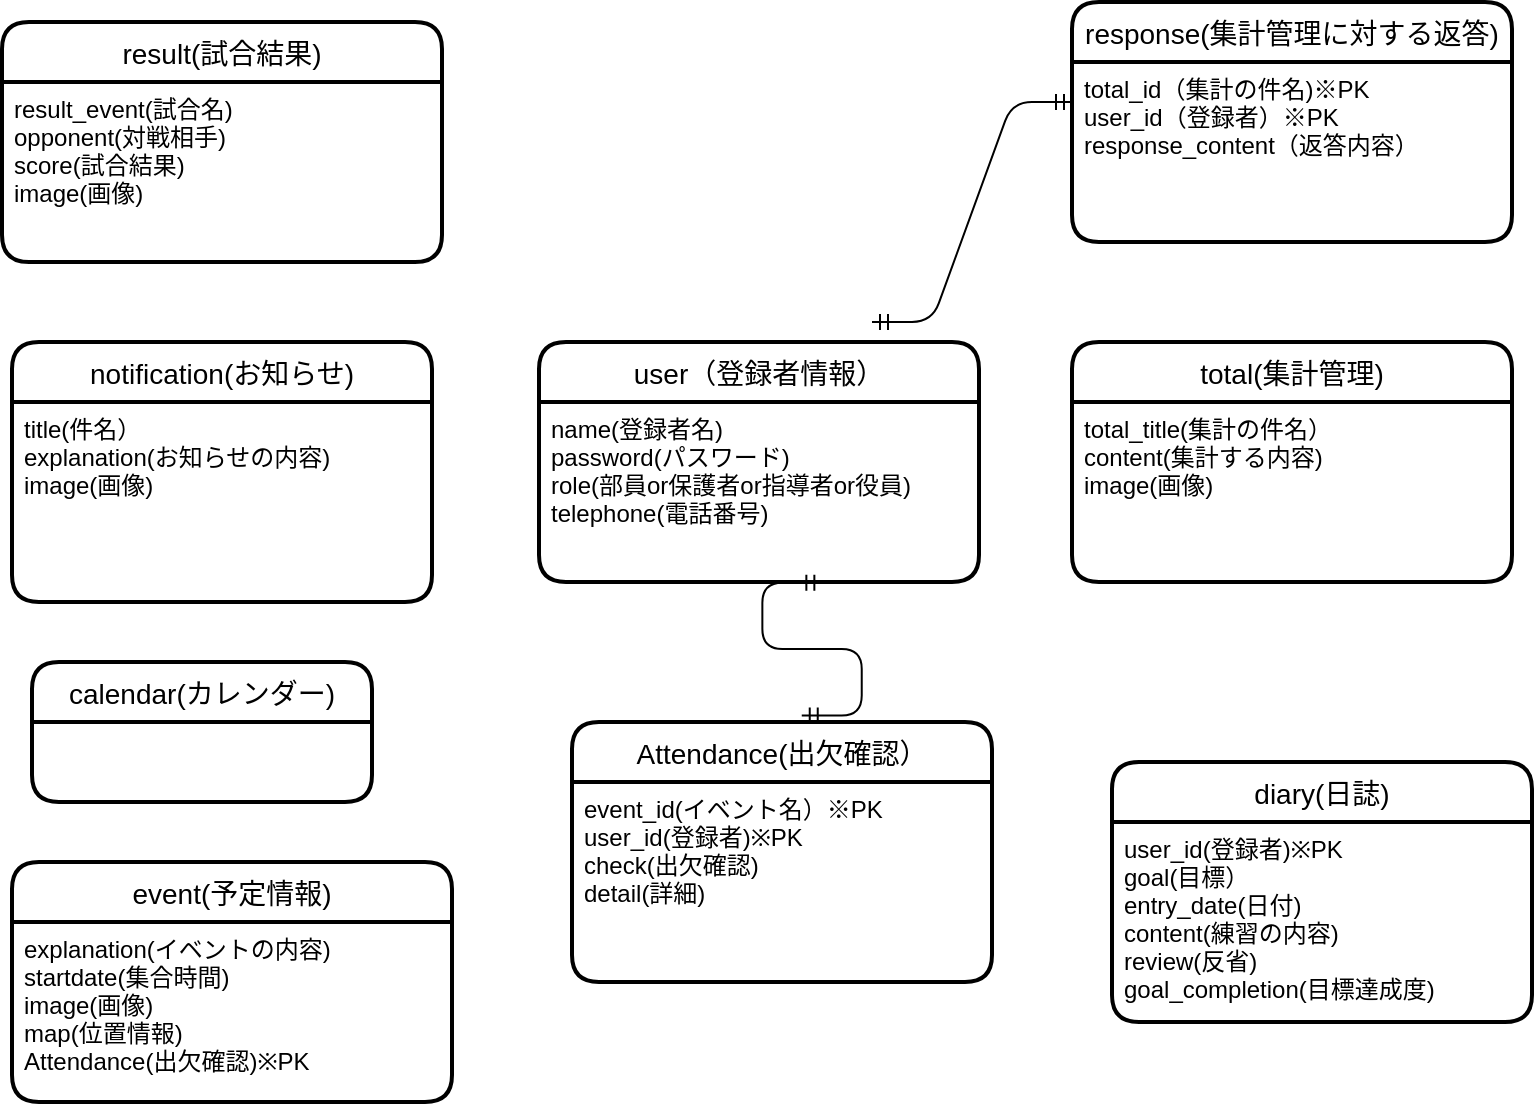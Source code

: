 <mxfile>
    <diagram id="7C2Q2wE3MorJdABBJiWI" name="ページ1">
        <mxGraphModel dx="710" dy="563" grid="1" gridSize="10" guides="1" tooltips="1" connect="1" arrows="1" fold="1" page="1" pageScale="1" pageWidth="827" pageHeight="1169" math="0" shadow="0">
            <root>
                <mxCell id="0"/>
                <mxCell id="1" parent="0"/>
                <mxCell id="2" value="user（登録者情報）" style="swimlane;childLayout=stackLayout;horizontal=1;startSize=30;horizontalStack=0;rounded=1;fontSize=14;fontStyle=0;strokeWidth=2;resizeParent=0;resizeLast=1;shadow=0;dashed=0;align=center;" parent="1" vertex="1">
                    <mxGeometry x="303.5" y="230" width="220" height="120" as="geometry"/>
                </mxCell>
                <mxCell id="3" value="name(登録者名)&#10;password(パスワード)&#10;role(部員or保護者or指導者or役員)&#10;telephone(電話番号)" style="align=left;strokeColor=none;fillColor=none;spacingLeft=4;fontSize=12;verticalAlign=top;resizable=0;rotatable=0;part=1;" parent="2" vertex="1">
                    <mxGeometry y="30" width="220" height="90" as="geometry"/>
                </mxCell>
                <mxCell id="4" value="notification(お知らせ)" style="swimlane;childLayout=stackLayout;horizontal=1;startSize=30;horizontalStack=0;rounded=1;fontSize=14;fontStyle=0;strokeWidth=2;resizeParent=0;resizeLast=1;shadow=0;dashed=0;align=center;" parent="1" vertex="1">
                    <mxGeometry x="40" y="230" width="210" height="130" as="geometry"/>
                </mxCell>
                <mxCell id="5" value="title(件名）&#10;explanation(お知らせの内容)&#10;image(画像)" style="align=left;strokeColor=none;fillColor=none;spacingLeft=4;fontSize=12;verticalAlign=top;resizable=0;rotatable=0;part=1;" parent="4" vertex="1">
                    <mxGeometry y="30" width="210" height="100" as="geometry"/>
                </mxCell>
                <mxCell id="6" value="calendar(カレンダー)" style="swimlane;childLayout=stackLayout;horizontal=1;startSize=30;horizontalStack=0;rounded=1;fontSize=14;fontStyle=0;strokeWidth=2;resizeParent=0;resizeLast=1;shadow=0;dashed=0;align=center;" vertex="1" parent="1">
                    <mxGeometry x="50" y="390" width="170" height="70" as="geometry">
                        <mxRectangle x="40" y="430" width="170" height="30" as="alternateBounds"/>
                    </mxGeometry>
                </mxCell>
                <mxCell id="11" value="Attendance(出欠確認）" style="swimlane;childLayout=stackLayout;horizontal=1;startSize=30;horizontalStack=0;rounded=1;fontSize=14;fontStyle=0;strokeWidth=2;resizeParent=0;resizeLast=1;shadow=0;dashed=0;align=center;" vertex="1" parent="1">
                    <mxGeometry x="320" y="420" width="210" height="130" as="geometry"/>
                </mxCell>
                <mxCell id="12" value="event_id(イベント名）※PK&#10;user_id(登録者)※PK&#10;check(出欠確認)&#10;detail(詳細)" style="align=left;strokeColor=none;fillColor=none;spacingLeft=4;fontSize=12;verticalAlign=top;resizable=0;rotatable=0;part=1;" vertex="1" parent="11">
                    <mxGeometry y="30" width="210" height="100" as="geometry"/>
                </mxCell>
                <mxCell id="13" value="diary(日誌)" style="swimlane;childLayout=stackLayout;horizontal=1;startSize=30;horizontalStack=0;rounded=1;fontSize=14;fontStyle=0;strokeWidth=2;resizeParent=0;resizeLast=1;shadow=0;dashed=0;align=center;" vertex="1" parent="1">
                    <mxGeometry x="590" y="440" width="210" height="130" as="geometry"/>
                </mxCell>
                <mxCell id="14" value="user_id(登録者)※PK&#10;goal(目標）&#10;entry_date(日付)&#10;content(練習の内容)&#10;review(反省)&#10;goal_completion(目標達成度)&#10;&#10;&#10;" style="align=left;strokeColor=none;fillColor=none;spacingLeft=4;fontSize=12;verticalAlign=top;resizable=0;rotatable=0;part=1;" vertex="1" parent="13">
                    <mxGeometry y="30" width="210" height="100" as="geometry"/>
                </mxCell>
                <mxCell id="15" value="result(試合結果)" style="swimlane;childLayout=stackLayout;horizontal=1;startSize=30;horizontalStack=0;rounded=1;fontSize=14;fontStyle=0;strokeWidth=2;resizeParent=0;resizeLast=1;shadow=0;dashed=0;align=center;" vertex="1" parent="1">
                    <mxGeometry x="35" y="70" width="220" height="120" as="geometry"/>
                </mxCell>
                <mxCell id="16" value="result_event(試合名)&#10;opponent(対戦相手)&#10;score(試合結果)&#10;image(画像)" style="align=left;strokeColor=none;fillColor=none;spacingLeft=4;fontSize=12;verticalAlign=top;resizable=0;rotatable=0;part=1;" vertex="1" parent="15">
                    <mxGeometry y="30" width="220" height="90" as="geometry"/>
                </mxCell>
                <mxCell id="17" value="total(集計管理)" style="swimlane;childLayout=stackLayout;horizontal=1;startSize=30;horizontalStack=0;rounded=1;fontSize=14;fontStyle=0;strokeWidth=2;resizeParent=0;resizeLast=1;shadow=0;dashed=0;align=center;" vertex="1" parent="1">
                    <mxGeometry x="570" y="230" width="220" height="120" as="geometry"/>
                </mxCell>
                <mxCell id="18" value="total_title(集計の件名）&#10;content(集計する内容)&#10;image(画像)" style="align=left;strokeColor=none;fillColor=none;spacingLeft=4;fontSize=12;verticalAlign=top;resizable=0;rotatable=0;part=1;" vertex="1" parent="17">
                    <mxGeometry y="30" width="220" height="90" as="geometry"/>
                </mxCell>
                <mxCell id="19" value="response(集計管理に対する返答)" style="swimlane;childLayout=stackLayout;horizontal=1;startSize=30;horizontalStack=0;rounded=1;fontSize=14;fontStyle=0;strokeWidth=2;resizeParent=0;resizeLast=1;shadow=0;dashed=0;align=center;" vertex="1" parent="1">
                    <mxGeometry x="570" y="60" width="220" height="120" as="geometry">
                        <mxRectangle x="570" y="60" width="250" height="30" as="alternateBounds"/>
                    </mxGeometry>
                </mxCell>
                <mxCell id="20" value="total_id（集計の件名)※PK&#10;user_id（登録者）※PK&#10;response_content（返答内容）" style="align=left;strokeColor=none;fillColor=none;spacingLeft=4;fontSize=12;verticalAlign=top;resizable=0;rotatable=0;part=1;" vertex="1" parent="19">
                    <mxGeometry y="30" width="220" height="90" as="geometry"/>
                </mxCell>
                <mxCell id="25" value="" style="edgeStyle=entityRelationEdgeStyle;fontSize=12;html=1;endArrow=ERmandOne;startArrow=ERmandOne;" edge="1" parent="1">
                    <mxGeometry width="100" height="100" relative="1" as="geometry">
                        <mxPoint x="470" y="220" as="sourcePoint"/>
                        <mxPoint x="570" y="110" as="targetPoint"/>
                    </mxGeometry>
                </mxCell>
                <mxCell id="26" value="" style="edgeStyle=entityRelationEdgeStyle;fontSize=12;html=1;endArrow=ERmandOne;startArrow=ERmandOne;exitX=0.547;exitY=-0.025;exitDx=0;exitDy=0;exitPerimeter=0;entryX=0.644;entryY=1.004;entryDx=0;entryDy=0;entryPerimeter=0;" edge="1" parent="1" source="11" target="3">
                    <mxGeometry width="100" height="100" relative="1" as="geometry">
                        <mxPoint x="430" y="400" as="sourcePoint"/>
                        <mxPoint x="460" y="370" as="targetPoint"/>
                    </mxGeometry>
                </mxCell>
                <mxCell id="27" value="event(予定情報)" style="swimlane;childLayout=stackLayout;horizontal=1;startSize=30;horizontalStack=0;rounded=1;fontSize=14;fontStyle=0;strokeWidth=2;resizeParent=0;resizeLast=1;shadow=0;dashed=0;align=center;" vertex="1" parent="1">
                    <mxGeometry x="40" y="490" width="220" height="120" as="geometry"/>
                </mxCell>
                <mxCell id="28" value="explanation(イベントの内容)&#10;startdate(集合時間)&#10;image(画像)&#10;map(位置情報)&#10;Attendance(出欠確認)※PK" style="align=left;strokeColor=none;fillColor=none;spacingLeft=4;fontSize=12;verticalAlign=top;resizable=0;rotatable=0;part=1;" vertex="1" parent="27">
                    <mxGeometry y="30" width="220" height="90" as="geometry"/>
                </mxCell>
            </root>
        </mxGraphModel>
    </diagram>
</mxfile>